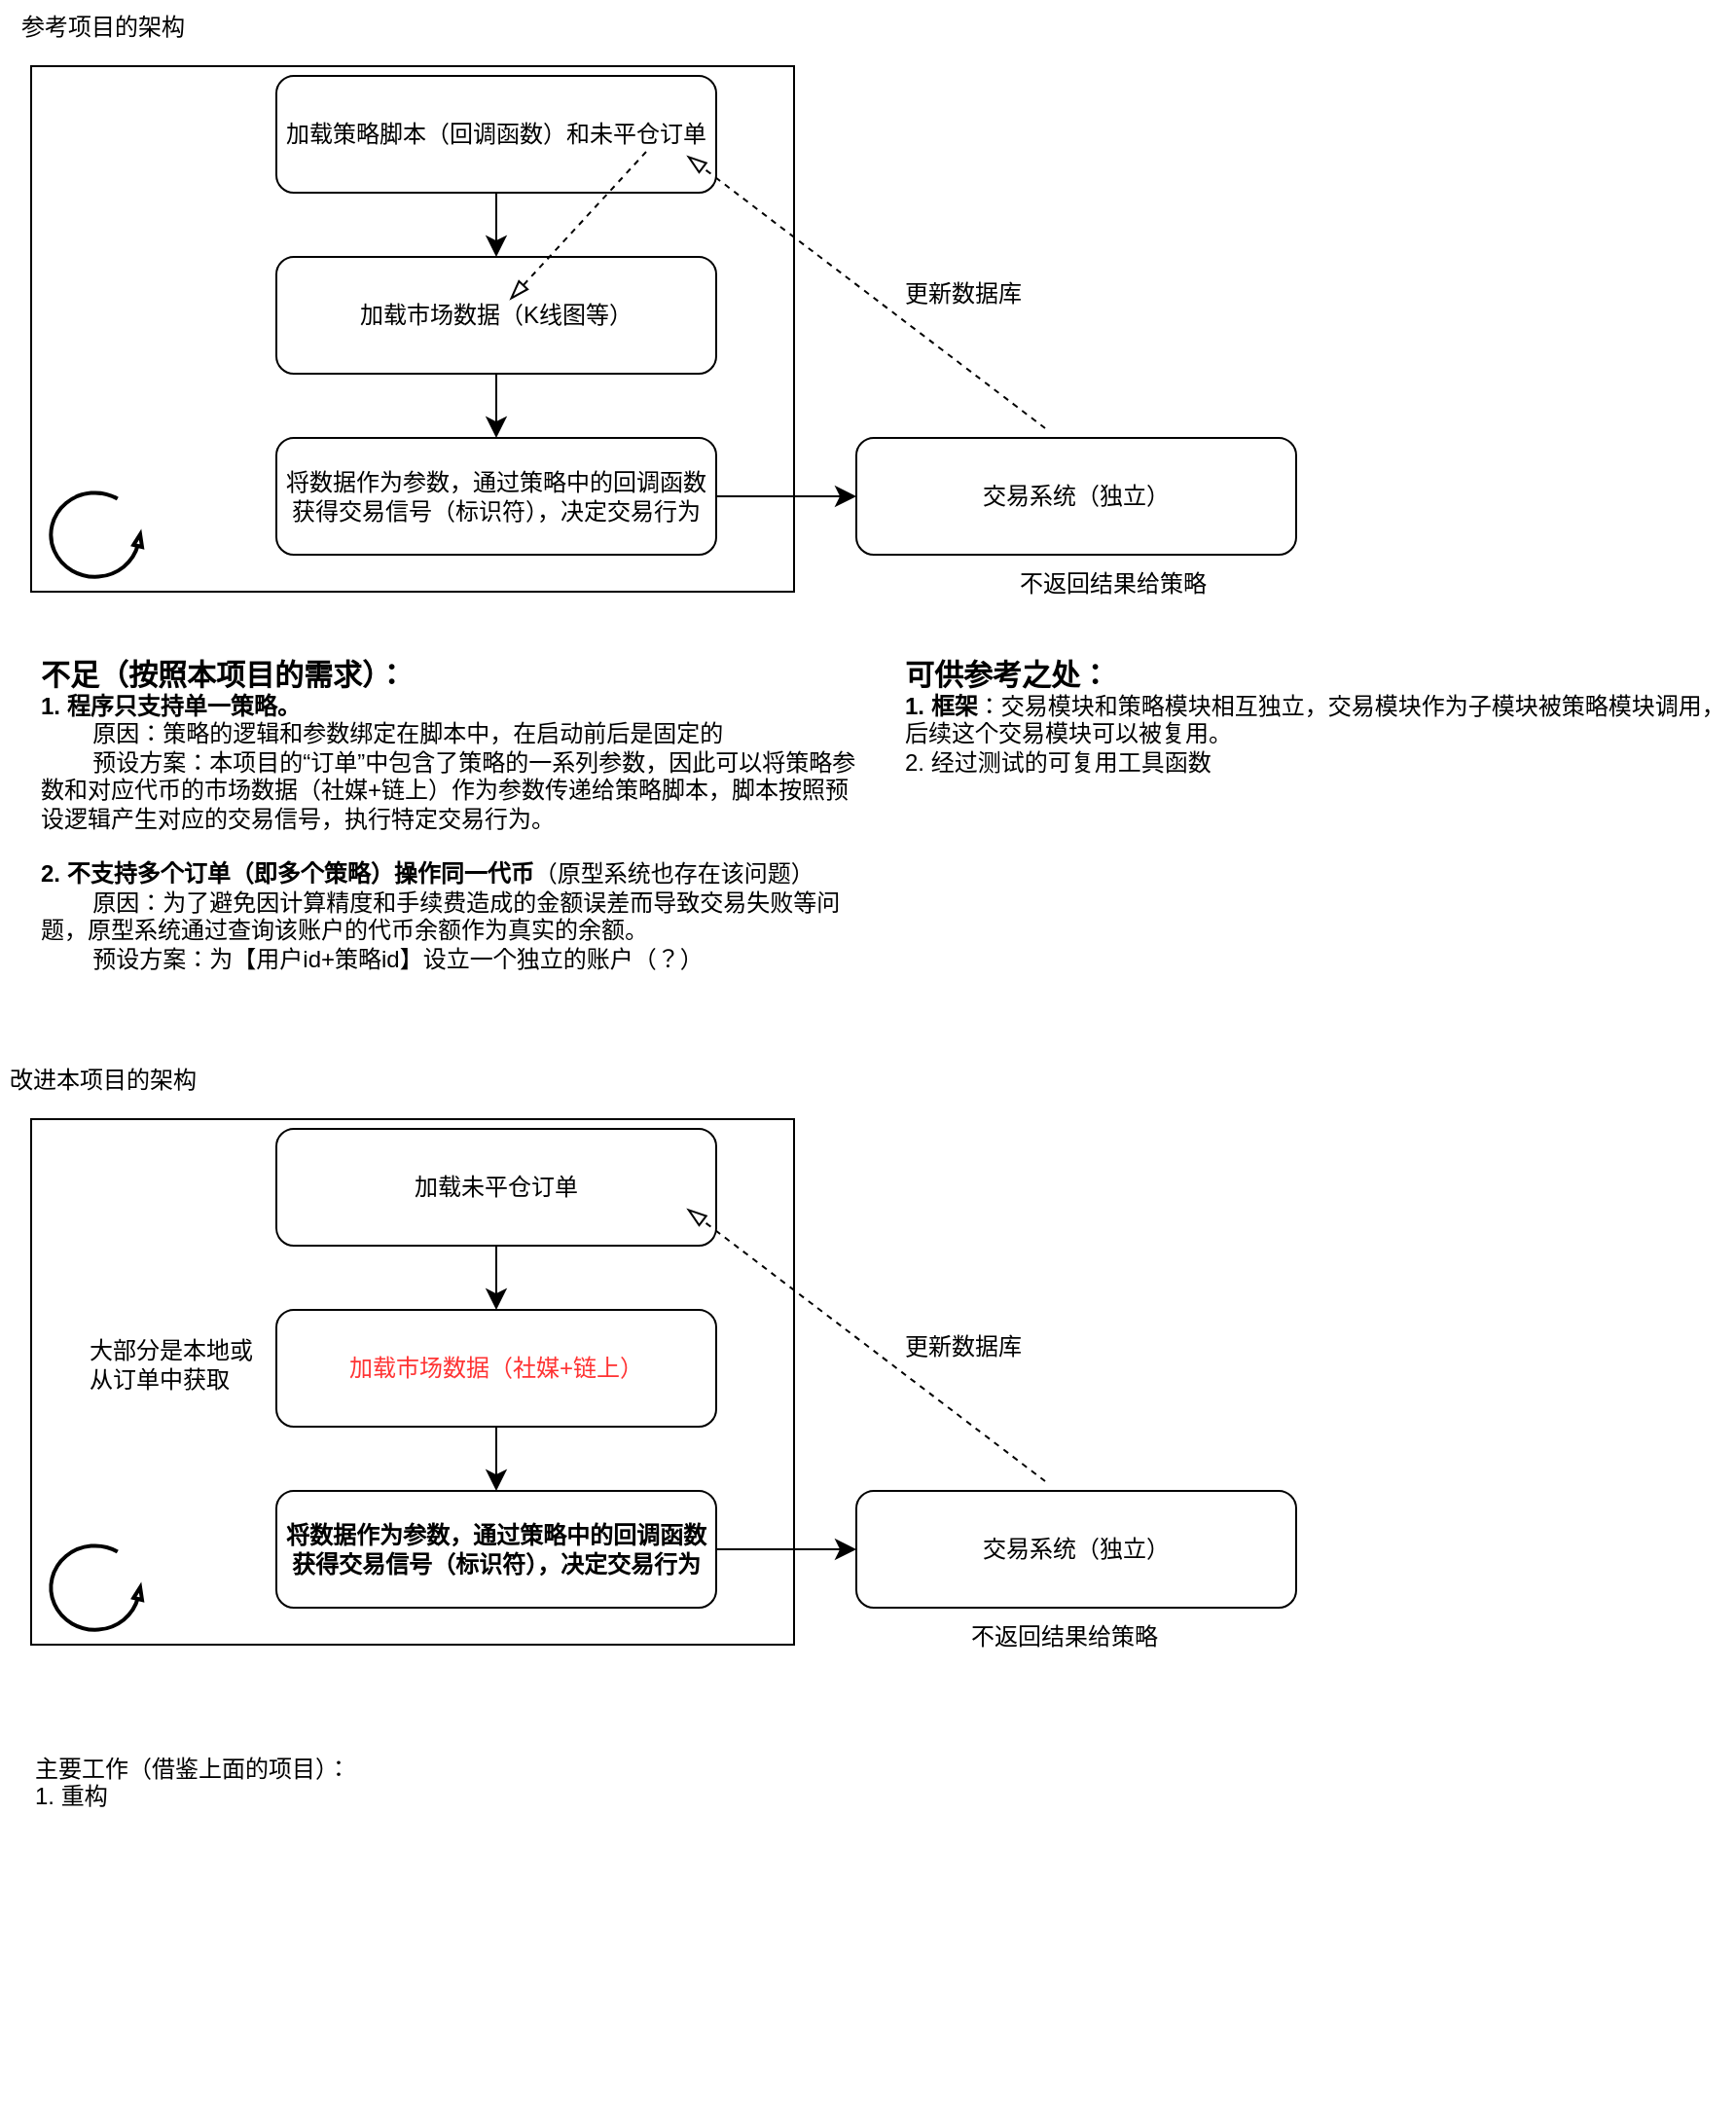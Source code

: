<mxfile version="27.0.6">
  <diagram name="第 1 页" id="4Tlkrzrl2eSxHGA9nsDM">
    <mxGraphModel dx="1842" dy="1026" grid="0" gridSize="10" guides="1" tooltips="1" connect="1" arrows="1" fold="1" page="0" pageScale="1" pageWidth="827" pageHeight="1169" math="0" shadow="0">
      <root>
        <mxCell id="0" />
        <mxCell id="1" parent="0" />
        <mxCell id="j48AXpBPXFqkCsc0e9pB-11" value="" style="rounded=0;whiteSpace=wrap;html=1;fillColor=none;" parent="1" vertex="1">
          <mxGeometry x="-412" y="-190" width="392" height="270" as="geometry" />
        </mxCell>
        <mxCell id="j48AXpBPXFqkCsc0e9pB-1" value="参考项目的架构" style="text;html=1;align=center;verticalAlign=middle;whiteSpace=wrap;rounded=0;" parent="1" vertex="1">
          <mxGeometry x="-428" y="-224" width="106" height="28" as="geometry" />
        </mxCell>
        <mxCell id="j48AXpBPXFqkCsc0e9pB-6" style="edgeStyle=none;curved=1;rounded=0;orthogonalLoop=1;jettySize=auto;html=1;exitX=0.5;exitY=1;exitDx=0;exitDy=0;fontSize=12;startSize=8;endSize=8;" parent="1" source="j48AXpBPXFqkCsc0e9pB-3" target="j48AXpBPXFqkCsc0e9pB-4" edge="1">
          <mxGeometry relative="1" as="geometry" />
        </mxCell>
        <mxCell id="j48AXpBPXFqkCsc0e9pB-3" value="加载策略脚本（回调函数）和未平仓订单" style="rounded=1;whiteSpace=wrap;html=1;" parent="1" vertex="1">
          <mxGeometry x="-286" y="-185" width="226" height="60" as="geometry" />
        </mxCell>
        <mxCell id="j48AXpBPXFqkCsc0e9pB-8" style="edgeStyle=none;curved=1;rounded=0;orthogonalLoop=1;jettySize=auto;html=1;exitX=0.5;exitY=1;exitDx=0;exitDy=0;entryX=0.5;entryY=0;entryDx=0;entryDy=0;fontSize=12;startSize=8;endSize=8;" parent="1" source="j48AXpBPXFqkCsc0e9pB-4" target="j48AXpBPXFqkCsc0e9pB-7" edge="1">
          <mxGeometry relative="1" as="geometry" />
        </mxCell>
        <mxCell id="j48AXpBPXFqkCsc0e9pB-4" value="加载市场数据（K线图等）" style="rounded=1;whiteSpace=wrap;html=1;" parent="1" vertex="1">
          <mxGeometry x="-286" y="-92" width="226" height="60" as="geometry" />
        </mxCell>
        <mxCell id="j48AXpBPXFqkCsc0e9pB-5" value="" style="endArrow=blockThin;html=1;rounded=0;fontSize=12;startSize=8;endSize=8;curved=1;dashed=1;endFill=0;" parent="1" edge="1">
          <mxGeometry width="50" height="50" relative="1" as="geometry">
            <mxPoint x="-96" y="-146" as="sourcePoint" />
            <mxPoint x="-166" y="-70" as="targetPoint" />
          </mxGeometry>
        </mxCell>
        <mxCell id="j48AXpBPXFqkCsc0e9pB-14" style="edgeStyle=none;curved=1;rounded=0;orthogonalLoop=1;jettySize=auto;html=1;exitX=1;exitY=0.5;exitDx=0;exitDy=0;entryX=0;entryY=0.5;entryDx=0;entryDy=0;fontSize=12;startSize=8;endSize=8;" parent="1" source="j48AXpBPXFqkCsc0e9pB-7" target="j48AXpBPXFqkCsc0e9pB-13" edge="1">
          <mxGeometry relative="1" as="geometry" />
        </mxCell>
        <mxCell id="j48AXpBPXFqkCsc0e9pB-7" value="将数据作为参数，通过策略中的回调函数获得交易信号（标识符），决定交易行为" style="rounded=1;whiteSpace=wrap;html=1;" parent="1" vertex="1">
          <mxGeometry x="-286" y="1" width="226" height="60" as="geometry" />
        </mxCell>
        <mxCell id="j48AXpBPXFqkCsc0e9pB-10" value="" style="verticalLabelPosition=bottom;html=1;verticalAlign=top;strokeWidth=2;shape=mxgraph.lean_mapping.physical_pull;pointerEvents=1;" parent="1" vertex="1">
          <mxGeometry x="-402" y="29" width="47" height="43.5" as="geometry" />
        </mxCell>
        <mxCell id="j48AXpBPXFqkCsc0e9pB-12" value="&lt;b&gt;&lt;font style=&quot;font-size: 15px;&quot;&gt;不足（按照本项目的需求）：&lt;/font&gt;&lt;/b&gt;&lt;div&gt;&lt;b&gt;1. 程序只支持单一策略。&lt;/b&gt;&lt;/div&gt;&lt;div&gt;&lt;span style=&quot;white-space: pre;&quot;&gt;&#x9;&lt;/span&gt;原因：策略的逻辑和参数绑定在脚本中，在启动前后是固定的&lt;br&gt;&lt;/div&gt;&lt;div&gt;&lt;span style=&quot;white-space: pre;&quot;&gt;&#x9;&lt;/span&gt;预设方案：本项目的“订单”中包含了策略的一系列参数，因此可以将策略参数和对应代币的市场数据（社媒+链上）作为参数传递给策略脚本，脚本按照预设逻辑产生对应的交易信号，执行特定交易行为。&lt;br&gt;&lt;/div&gt;&lt;div&gt;&lt;br&gt;&lt;/div&gt;&lt;div&gt;&lt;b&gt;2. 不支持多个订单（即多个策略）操作同一代币&lt;/b&gt;（原型系统也存在该问题）&lt;/div&gt;&lt;div&gt;&lt;span style=&quot;white-space: pre;&quot;&gt;&#x9;&lt;/span&gt;原因：为了避免因计算精度和手续费造成的金额误差而导致交易失败等问题，原型系统通过查询该账户的代币余额作为真实的余额。&lt;br&gt;&lt;/div&gt;&lt;div&gt;&lt;span style=&quot;white-space: pre;&quot;&gt;&#x9;&lt;/span&gt;预设方案：为【用户id+策略id】设立一个独立的账户（？）&lt;br&gt;&lt;/div&gt;" style="text;html=1;align=left;verticalAlign=top;whiteSpace=wrap;rounded=0;" parent="1" vertex="1">
          <mxGeometry x="-409" y="107" width="428" height="185" as="geometry" />
        </mxCell>
        <mxCell id="j48AXpBPXFqkCsc0e9pB-13" value="交易系统（独立）" style="rounded=1;whiteSpace=wrap;html=1;" parent="1" vertex="1">
          <mxGeometry x="12" y="1" width="226" height="60" as="geometry" />
        </mxCell>
        <mxCell id="j48AXpBPXFqkCsc0e9pB-15" value="" style="endArrow=blockThin;html=1;rounded=0;fontSize=12;startSize=8;endSize=8;curved=1;dashed=1;endFill=0;" parent="1" edge="1">
          <mxGeometry width="50" height="50" relative="1" as="geometry">
            <mxPoint x="109" y="-4" as="sourcePoint" />
            <mxPoint x="-75" y="-144" as="targetPoint" />
          </mxGeometry>
        </mxCell>
        <mxCell id="j48AXpBPXFqkCsc0e9pB-18" value="&lt;div&gt;更新数据库&lt;/div&gt;" style="text;html=1;align=left;verticalAlign=middle;whiteSpace=wrap;rounded=0;" parent="1" vertex="1">
          <mxGeometry x="35" y="-88" width="83" height="29" as="geometry" />
        </mxCell>
        <mxCell id="j48AXpBPXFqkCsc0e9pB-19" value="" style="rounded=0;whiteSpace=wrap;html=1;fillColor=none;" parent="1" vertex="1">
          <mxGeometry x="-412" y="351" width="392" height="270" as="geometry" />
        </mxCell>
        <mxCell id="j48AXpBPXFqkCsc0e9pB-20" value="改进本项目的架构" style="text;html=1;align=center;verticalAlign=middle;whiteSpace=wrap;rounded=0;" parent="1" vertex="1">
          <mxGeometry x="-428" y="317" width="106" height="28" as="geometry" />
        </mxCell>
        <mxCell id="j48AXpBPXFqkCsc0e9pB-21" style="edgeStyle=none;curved=1;rounded=0;orthogonalLoop=1;jettySize=auto;html=1;exitX=0.5;exitY=1;exitDx=0;exitDy=0;fontSize=12;startSize=8;endSize=8;" parent="1" source="j48AXpBPXFqkCsc0e9pB-22" target="j48AXpBPXFqkCsc0e9pB-24" edge="1">
          <mxGeometry relative="1" as="geometry" />
        </mxCell>
        <mxCell id="j48AXpBPXFqkCsc0e9pB-22" value="加载未平仓订单" style="rounded=1;whiteSpace=wrap;html=1;" parent="1" vertex="1">
          <mxGeometry x="-286" y="356" width="226" height="60" as="geometry" />
        </mxCell>
        <mxCell id="j48AXpBPXFqkCsc0e9pB-23" style="edgeStyle=none;curved=1;rounded=0;orthogonalLoop=1;jettySize=auto;html=1;exitX=0.5;exitY=1;exitDx=0;exitDy=0;entryX=0.5;entryY=0;entryDx=0;entryDy=0;fontSize=12;startSize=8;endSize=8;" parent="1" source="j48AXpBPXFqkCsc0e9pB-24" target="j48AXpBPXFqkCsc0e9pB-27" edge="1">
          <mxGeometry relative="1" as="geometry" />
        </mxCell>
        <mxCell id="j48AXpBPXFqkCsc0e9pB-24" value="&lt;font style=&quot;color: rgb(255, 51, 51);&quot;&gt;加载市场数据（社媒+链上）&lt;/font&gt;" style="rounded=1;whiteSpace=wrap;html=1;" parent="1" vertex="1">
          <mxGeometry x="-286" y="449" width="226" height="60" as="geometry" />
        </mxCell>
        <mxCell id="j48AXpBPXFqkCsc0e9pB-26" style="edgeStyle=none;curved=1;rounded=0;orthogonalLoop=1;jettySize=auto;html=1;exitX=1;exitY=0.5;exitDx=0;exitDy=0;entryX=0;entryY=0.5;entryDx=0;entryDy=0;fontSize=12;startSize=8;endSize=8;" parent="1" source="j48AXpBPXFqkCsc0e9pB-27" target="j48AXpBPXFqkCsc0e9pB-29" edge="1">
          <mxGeometry relative="1" as="geometry" />
        </mxCell>
        <mxCell id="j48AXpBPXFqkCsc0e9pB-27" value="&lt;b&gt;将数据作为参数，通过策略中的回调函数获得交易信号（标识符），决定交易行为&lt;/b&gt;" style="rounded=1;whiteSpace=wrap;html=1;" parent="1" vertex="1">
          <mxGeometry x="-286" y="542" width="226" height="60" as="geometry" />
        </mxCell>
        <mxCell id="j48AXpBPXFqkCsc0e9pB-28" value="" style="verticalLabelPosition=bottom;html=1;verticalAlign=top;strokeWidth=2;shape=mxgraph.lean_mapping.physical_pull;pointerEvents=1;" parent="1" vertex="1">
          <mxGeometry x="-402" y="570" width="47" height="43.5" as="geometry" />
        </mxCell>
        <mxCell id="j48AXpBPXFqkCsc0e9pB-29" value="交易系统（独立）" style="rounded=1;whiteSpace=wrap;html=1;" parent="1" vertex="1">
          <mxGeometry x="12" y="542" width="226" height="60" as="geometry" />
        </mxCell>
        <mxCell id="j48AXpBPXFqkCsc0e9pB-30" value="" style="endArrow=blockThin;html=1;rounded=0;fontSize=12;startSize=8;endSize=8;curved=1;dashed=1;endFill=0;" parent="1" edge="1">
          <mxGeometry width="50" height="50" relative="1" as="geometry">
            <mxPoint x="109" y="537" as="sourcePoint" />
            <mxPoint x="-75" y="397" as="targetPoint" />
          </mxGeometry>
        </mxCell>
        <mxCell id="j48AXpBPXFqkCsc0e9pB-31" value="&lt;div&gt;更新数据库&lt;/div&gt;" style="text;html=1;align=left;verticalAlign=middle;whiteSpace=wrap;rounded=0;" parent="1" vertex="1">
          <mxGeometry x="35" y="453" width="83" height="29" as="geometry" />
        </mxCell>
        <mxCell id="WkblvX1KOewP-F8AFjWx-1" value="&lt;div&gt;不返回结果给策略&lt;/div&gt;" style="text;html=1;align=left;verticalAlign=middle;whiteSpace=wrap;rounded=0;" vertex="1" parent="1">
          <mxGeometry x="94" y="61" width="121" height="29" as="geometry" />
        </mxCell>
        <mxCell id="WkblvX1KOewP-F8AFjWx-2" value="&lt;div&gt;不返回结果给策略&lt;/div&gt;" style="text;html=1;align=left;verticalAlign=middle;whiteSpace=wrap;rounded=0;" vertex="1" parent="1">
          <mxGeometry x="69" y="602" width="121" height="29" as="geometry" />
        </mxCell>
        <mxCell id="WkblvX1KOewP-F8AFjWx-4" value="大部分是本地或从订单中获取" style="text;html=1;align=left;verticalAlign=middle;whiteSpace=wrap;rounded=0;" vertex="1" parent="1">
          <mxGeometry x="-384" y="462" width="94" height="29" as="geometry" />
        </mxCell>
        <mxCell id="WkblvX1KOewP-F8AFjWx-5" value="&lt;div&gt;主要工作（借鉴上面的项目）：&lt;/div&gt;&lt;div&gt;1. 重构&lt;/div&gt;" style="text;html=1;align=left;verticalAlign=top;whiteSpace=wrap;rounded=0;" vertex="1" parent="1">
          <mxGeometry x="-412" y="671" width="428" height="185" as="geometry" />
        </mxCell>
        <mxCell id="WkblvX1KOewP-F8AFjWx-6" value="&lt;div&gt;&lt;b&gt;&lt;font style=&quot;font-size: 15px;&quot;&gt;可供参考之处：&lt;/font&gt;&lt;/b&gt;&lt;/div&gt;&lt;div&gt;&lt;b&gt;1. 框架&lt;/b&gt;：交易模块和策略模块相互独立，交易模块作为子模块被策略模块调用，后续这个交易模块可以被复用。&lt;/div&gt;&lt;div&gt;2. 经过测试的可复用工具函数&lt;/div&gt;" style="text;html=1;align=left;verticalAlign=top;whiteSpace=wrap;rounded=0;" vertex="1" parent="1">
          <mxGeometry x="35" y="107" width="428" height="185" as="geometry" />
        </mxCell>
      </root>
    </mxGraphModel>
  </diagram>
</mxfile>
